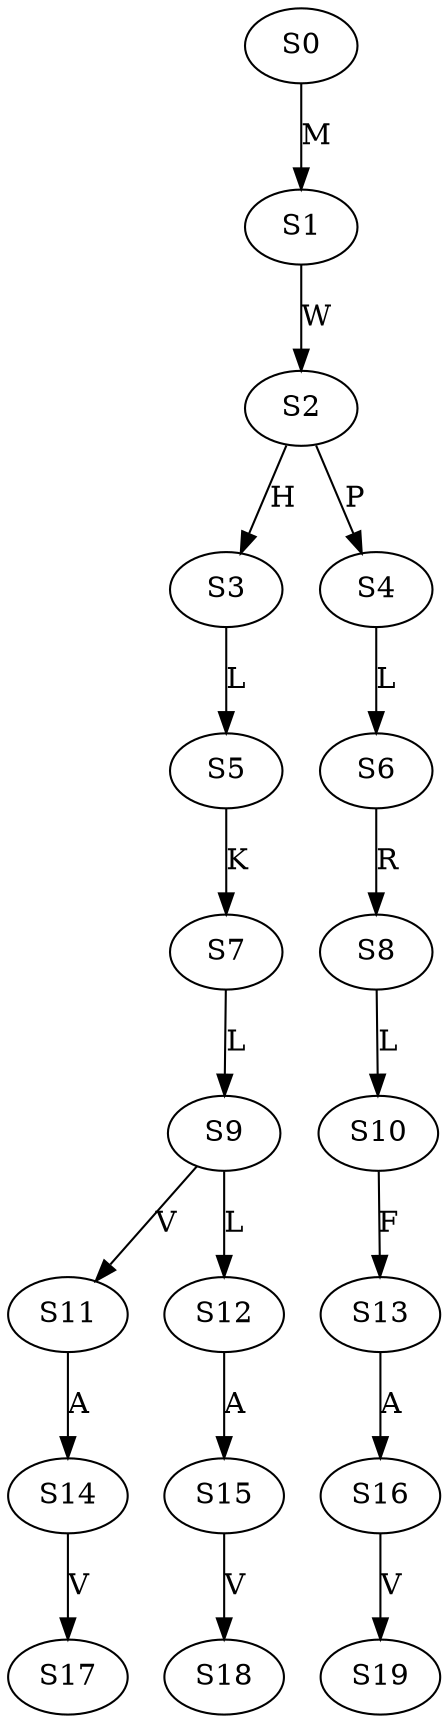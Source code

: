 strict digraph  {
	S0 -> S1 [ label = M ];
	S1 -> S2 [ label = W ];
	S2 -> S3 [ label = H ];
	S2 -> S4 [ label = P ];
	S3 -> S5 [ label = L ];
	S4 -> S6 [ label = L ];
	S5 -> S7 [ label = K ];
	S6 -> S8 [ label = R ];
	S7 -> S9 [ label = L ];
	S8 -> S10 [ label = L ];
	S9 -> S11 [ label = V ];
	S9 -> S12 [ label = L ];
	S10 -> S13 [ label = F ];
	S11 -> S14 [ label = A ];
	S12 -> S15 [ label = A ];
	S13 -> S16 [ label = A ];
	S14 -> S17 [ label = V ];
	S15 -> S18 [ label = V ];
	S16 -> S19 [ label = V ];
}
